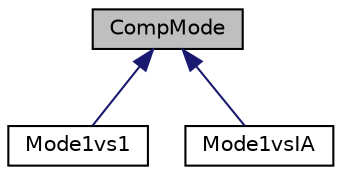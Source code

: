 digraph "CompMode"
{
  edge [fontname="Helvetica",fontsize="10",labelfontname="Helvetica",labelfontsize="10"];
  node [fontname="Helvetica",fontsize="10",shape=record];
  Node1 [label="CompMode",height=0.2,width=0.4,color="black", fillcolor="grey75", style="filled", fontcolor="black"];
  Node1 -> Node2 [dir="back",color="midnightblue",fontsize="10",style="solid",fontname="Helvetica"];
  Node2 [label="Mode1vs1",height=0.2,width=0.4,color="black", fillcolor="white", style="filled",URL="$class_mode1vs1.html",tooltip="classe representant le mode de jeu 1VS1 "];
  Node1 -> Node3 [dir="back",color="midnightblue",fontsize="10",style="solid",fontname="Helvetica"];
  Node3 [label="Mode1vsIA",height=0.2,width=0.4,color="black", fillcolor="white", style="filled",URL="$class_mode1vs_i_a.html",tooltip="classe representant le mode de jeu 1VSIA "];
}
